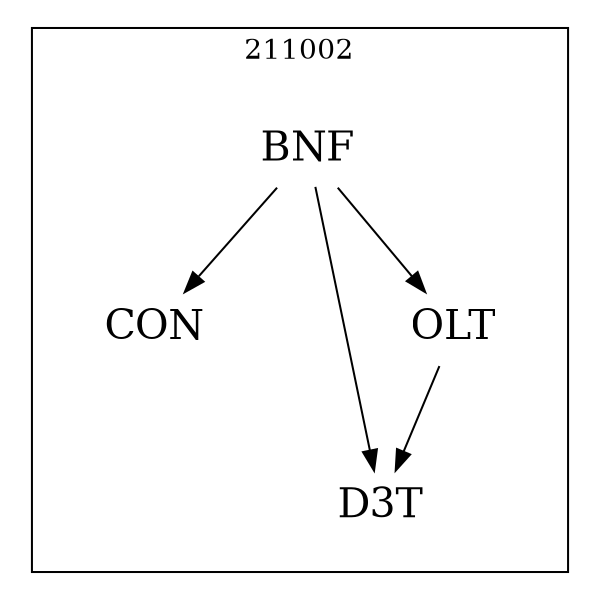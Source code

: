 strict digraph DAGS {
	size = "4,4!" ; ratio ="fill"; subgraph cluster_0{
			labeldoc = "t";
			label = "211002";node	[label= CON, shape = plaintext, fontsize=20] CON;node	[label= BNF, shape = plaintext, fontsize=20] BNF;node	[label= D3T, shape = plaintext, fontsize=20] D3T;node	[label= OLT, shape = plaintext, fontsize=20] OLT;
BNF->CON;
BNF->D3T;
BNF->OLT;
OLT->D3T;
	}}